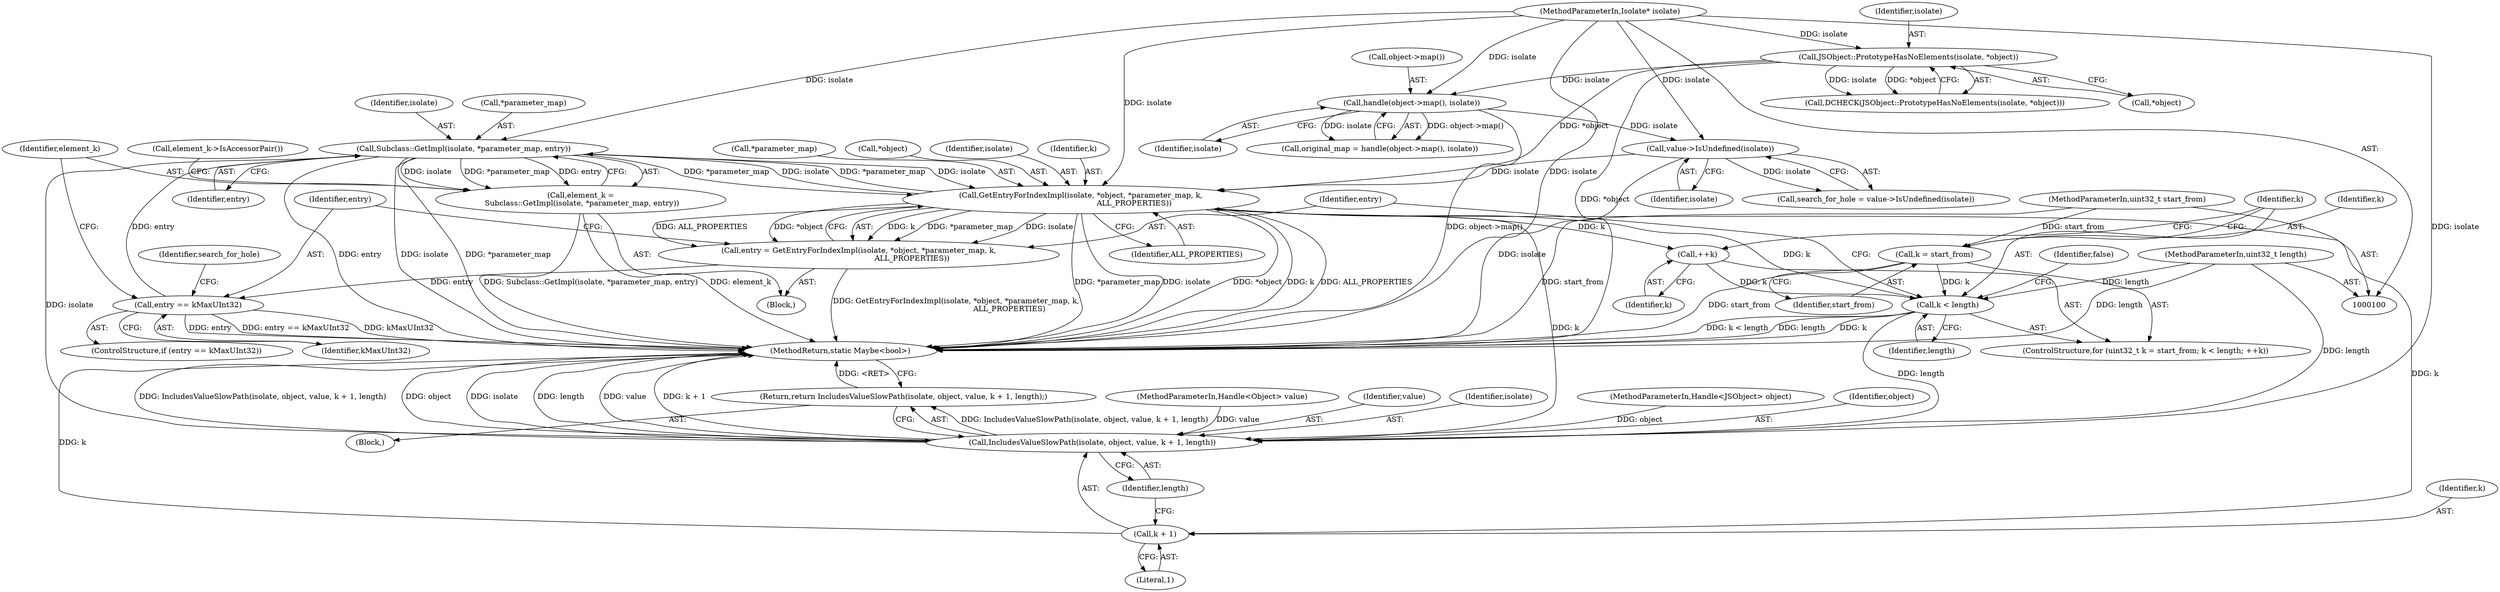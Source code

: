 digraph "1_Android_a24543157ae2cdd25da43e20f4e48a07481e6ceb_2@pointer" {
"1000160" [label="(Call,Subclass::GetImpl(isolate, *parameter_map, entry))"];
"1000138" [label="(Call,GetEntryForIndexImpl(isolate, *object, *parameter_map, k,\n                                             ALL_PROPERTIES))"];
"1000160" [label="(Call,Subclass::GetImpl(isolate, *parameter_map, entry))"];
"1000101" [label="(MethodParameterIn,Isolate* isolate)"];
"1000147" [label="(Call,entry == kMaxUInt32)"];
"1000136" [label="(Call,entry = GetEntryForIndexImpl(isolate, *object, *parameter_map, k,\n                                             ALL_PROPERTIES))"];
"1000122" [label="(Call,value->IsUndefined(isolate))"];
"1000115" [label="(Call,handle(object->map(), isolate))"];
"1000108" [label="(Call,JSObject::PrototypeHasNoElements(isolate, *object))"];
"1000129" [label="(Call,k < length)"];
"1000126" [label="(Call,k = start_from)"];
"1000104" [label="(MethodParameterIn,uint32_t start_from)"];
"1000132" [label="(Call,++k)"];
"1000105" [label="(MethodParameterIn,uint32_t length)"];
"1000188" [label="(Call,IncludesValueSlowPath(isolate, object, value, k + 1, length))"];
"1000187" [label="(Return,return IncludesValueSlowPath(isolate, object, value, k + 1, length);)"];
"1000158" [label="(Call,element_k =\n Subclass::GetImpl(isolate, *parameter_map, entry))"];
"1000192" [label="(Call,k + 1)"];
"1000160" [label="(Call,Subclass::GetImpl(isolate, *parameter_map, entry))"];
"1000166" [label="(Call,element_k->IsAccessorPair())"];
"1000138" [label="(Call,GetEntryForIndexImpl(isolate, *object, *parameter_map, k,\n                                             ALL_PROPERTIES))"];
"1000104" [label="(MethodParameterIn,uint32_t start_from)"];
"1000129" [label="(Call,k < length)"];
"1000128" [label="(Identifier,start_from)"];
"1000103" [label="(MethodParameterIn,Handle<Object> value)"];
"1000158" [label="(Call,element_k =\n Subclass::GetImpl(isolate, *parameter_map, entry))"];
"1000146" [label="(ControlStructure,if (entry == kMaxUInt32))"];
"1000116" [label="(Call,object->map())"];
"1000191" [label="(Identifier,value)"];
"1000187" [label="(Return,return IncludesValueSlowPath(isolate, object, value, k + 1, length);)"];
"1000161" [label="(Identifier,isolate)"];
"1000115" [label="(Call,handle(object->map(), isolate))"];
"1000142" [label="(Call,*parameter_map)"];
"1000127" [label="(Identifier,k)"];
"1000132" [label="(Call,++k)"];
"1000162" [label="(Call,*parameter_map)"];
"1000122" [label="(Call,value->IsUndefined(isolate))"];
"1000130" [label="(Identifier,k)"];
"1000108" [label="(Call,JSObject::PrototypeHasNoElements(isolate, *object))"];
"1000194" [label="(Literal,1)"];
"1000189" [label="(Identifier,isolate)"];
"1000148" [label="(Identifier,entry)"];
"1000136" [label="(Call,entry = GetEntryForIndexImpl(isolate, *object, *parameter_map, k,\n                                             ALL_PROPERTIES))"];
"1000192" [label="(Call,k + 1)"];
"1000107" [label="(Call,DCHECK(JSObject::PrototypeHasNoElements(isolate, *object)))"];
"1000109" [label="(Identifier,isolate)"];
"1000140" [label="(Call,*object)"];
"1000188" [label="(Call,IncludesValueSlowPath(isolate, object, value, k + 1, length))"];
"1000134" [label="(Block,)"];
"1000159" [label="(Identifier,element_k)"];
"1000131" [label="(Identifier,length)"];
"1000149" [label="(Identifier,kMaxUInt32)"];
"1000133" [label="(Identifier,k)"];
"1000110" [label="(Call,*object)"];
"1000102" [label="(MethodParameterIn,Handle<JSObject> object)"];
"1000164" [label="(Identifier,entry)"];
"1000190" [label="(Identifier,object)"];
"1000195" [label="(Identifier,length)"];
"1000113" [label="(Call,original_map = handle(object->map(), isolate))"];
"1000186" [label="(Block,)"];
"1000208" [label="(MethodReturn,static Maybe<bool>)"];
"1000147" [label="(Call,entry == kMaxUInt32)"];
"1000145" [label="(Identifier,ALL_PROPERTIES)"];
"1000126" [label="(Call,k = start_from)"];
"1000101" [label="(MethodParameterIn,Isolate* isolate)"];
"1000105" [label="(MethodParameterIn,uint32_t length)"];
"1000193" [label="(Identifier,k)"];
"1000152" [label="(Identifier,search_for_hole)"];
"1000139" [label="(Identifier,isolate)"];
"1000120" [label="(Call,search_for_hole = value->IsUndefined(isolate))"];
"1000207" [label="(Identifier,false)"];
"1000144" [label="(Identifier,k)"];
"1000137" [label="(Identifier,entry)"];
"1000123" [label="(Identifier,isolate)"];
"1000124" [label="(ControlStructure,for (uint32_t k = start_from; k < length; ++k))"];
"1000117" [label="(Identifier,isolate)"];
"1000160" -> "1000158"  [label="AST: "];
"1000160" -> "1000164"  [label="CFG: "];
"1000161" -> "1000160"  [label="AST: "];
"1000162" -> "1000160"  [label="AST: "];
"1000164" -> "1000160"  [label="AST: "];
"1000158" -> "1000160"  [label="CFG: "];
"1000160" -> "1000208"  [label="DDG: *parameter_map"];
"1000160" -> "1000208"  [label="DDG: entry"];
"1000160" -> "1000208"  [label="DDG: isolate"];
"1000160" -> "1000138"  [label="DDG: isolate"];
"1000160" -> "1000138"  [label="DDG: *parameter_map"];
"1000160" -> "1000158"  [label="DDG: isolate"];
"1000160" -> "1000158"  [label="DDG: *parameter_map"];
"1000160" -> "1000158"  [label="DDG: entry"];
"1000138" -> "1000160"  [label="DDG: isolate"];
"1000138" -> "1000160"  [label="DDG: *parameter_map"];
"1000101" -> "1000160"  [label="DDG: isolate"];
"1000147" -> "1000160"  [label="DDG: entry"];
"1000160" -> "1000188"  [label="DDG: isolate"];
"1000138" -> "1000136"  [label="AST: "];
"1000138" -> "1000145"  [label="CFG: "];
"1000139" -> "1000138"  [label="AST: "];
"1000140" -> "1000138"  [label="AST: "];
"1000142" -> "1000138"  [label="AST: "];
"1000144" -> "1000138"  [label="AST: "];
"1000145" -> "1000138"  [label="AST: "];
"1000136" -> "1000138"  [label="CFG: "];
"1000138" -> "1000208"  [label="DDG: *parameter_map"];
"1000138" -> "1000208"  [label="DDG: isolate"];
"1000138" -> "1000208"  [label="DDG: *object"];
"1000138" -> "1000208"  [label="DDG: k"];
"1000138" -> "1000208"  [label="DDG: ALL_PROPERTIES"];
"1000138" -> "1000132"  [label="DDG: k"];
"1000138" -> "1000136"  [label="DDG: k"];
"1000138" -> "1000136"  [label="DDG: *parameter_map"];
"1000138" -> "1000136"  [label="DDG: isolate"];
"1000138" -> "1000136"  [label="DDG: ALL_PROPERTIES"];
"1000138" -> "1000136"  [label="DDG: *object"];
"1000122" -> "1000138"  [label="DDG: isolate"];
"1000101" -> "1000138"  [label="DDG: isolate"];
"1000108" -> "1000138"  [label="DDG: *object"];
"1000129" -> "1000138"  [label="DDG: k"];
"1000138" -> "1000188"  [label="DDG: k"];
"1000138" -> "1000192"  [label="DDG: k"];
"1000101" -> "1000100"  [label="AST: "];
"1000101" -> "1000208"  [label="DDG: isolate"];
"1000101" -> "1000108"  [label="DDG: isolate"];
"1000101" -> "1000115"  [label="DDG: isolate"];
"1000101" -> "1000122"  [label="DDG: isolate"];
"1000101" -> "1000188"  [label="DDG: isolate"];
"1000147" -> "1000146"  [label="AST: "];
"1000147" -> "1000149"  [label="CFG: "];
"1000148" -> "1000147"  [label="AST: "];
"1000149" -> "1000147"  [label="AST: "];
"1000152" -> "1000147"  [label="CFG: "];
"1000159" -> "1000147"  [label="CFG: "];
"1000147" -> "1000208"  [label="DDG: kMaxUInt32"];
"1000147" -> "1000208"  [label="DDG: entry"];
"1000147" -> "1000208"  [label="DDG: entry == kMaxUInt32"];
"1000136" -> "1000147"  [label="DDG: entry"];
"1000136" -> "1000134"  [label="AST: "];
"1000137" -> "1000136"  [label="AST: "];
"1000148" -> "1000136"  [label="CFG: "];
"1000136" -> "1000208"  [label="DDG: GetEntryForIndexImpl(isolate, *object, *parameter_map, k,\n                                             ALL_PROPERTIES)"];
"1000122" -> "1000120"  [label="AST: "];
"1000122" -> "1000123"  [label="CFG: "];
"1000123" -> "1000122"  [label="AST: "];
"1000120" -> "1000122"  [label="CFG: "];
"1000122" -> "1000208"  [label="DDG: isolate"];
"1000122" -> "1000120"  [label="DDG: isolate"];
"1000115" -> "1000122"  [label="DDG: isolate"];
"1000115" -> "1000113"  [label="AST: "];
"1000115" -> "1000117"  [label="CFG: "];
"1000116" -> "1000115"  [label="AST: "];
"1000117" -> "1000115"  [label="AST: "];
"1000113" -> "1000115"  [label="CFG: "];
"1000115" -> "1000208"  [label="DDG: object->map()"];
"1000115" -> "1000113"  [label="DDG: object->map()"];
"1000115" -> "1000113"  [label="DDG: isolate"];
"1000108" -> "1000115"  [label="DDG: isolate"];
"1000108" -> "1000107"  [label="AST: "];
"1000108" -> "1000110"  [label="CFG: "];
"1000109" -> "1000108"  [label="AST: "];
"1000110" -> "1000108"  [label="AST: "];
"1000107" -> "1000108"  [label="CFG: "];
"1000108" -> "1000208"  [label="DDG: *object"];
"1000108" -> "1000107"  [label="DDG: isolate"];
"1000108" -> "1000107"  [label="DDG: *object"];
"1000129" -> "1000124"  [label="AST: "];
"1000129" -> "1000131"  [label="CFG: "];
"1000130" -> "1000129"  [label="AST: "];
"1000131" -> "1000129"  [label="AST: "];
"1000137" -> "1000129"  [label="CFG: "];
"1000207" -> "1000129"  [label="CFG: "];
"1000129" -> "1000208"  [label="DDG: k"];
"1000129" -> "1000208"  [label="DDG: k < length"];
"1000129" -> "1000208"  [label="DDG: length"];
"1000126" -> "1000129"  [label="DDG: k"];
"1000132" -> "1000129"  [label="DDG: k"];
"1000105" -> "1000129"  [label="DDG: length"];
"1000129" -> "1000188"  [label="DDG: length"];
"1000126" -> "1000124"  [label="AST: "];
"1000126" -> "1000128"  [label="CFG: "];
"1000127" -> "1000126"  [label="AST: "];
"1000128" -> "1000126"  [label="AST: "];
"1000130" -> "1000126"  [label="CFG: "];
"1000126" -> "1000208"  [label="DDG: start_from"];
"1000104" -> "1000126"  [label="DDG: start_from"];
"1000104" -> "1000100"  [label="AST: "];
"1000104" -> "1000208"  [label="DDG: start_from"];
"1000132" -> "1000124"  [label="AST: "];
"1000132" -> "1000133"  [label="CFG: "];
"1000133" -> "1000132"  [label="AST: "];
"1000130" -> "1000132"  [label="CFG: "];
"1000105" -> "1000100"  [label="AST: "];
"1000105" -> "1000208"  [label="DDG: length"];
"1000105" -> "1000188"  [label="DDG: length"];
"1000188" -> "1000187"  [label="AST: "];
"1000188" -> "1000195"  [label="CFG: "];
"1000189" -> "1000188"  [label="AST: "];
"1000190" -> "1000188"  [label="AST: "];
"1000191" -> "1000188"  [label="AST: "];
"1000192" -> "1000188"  [label="AST: "];
"1000195" -> "1000188"  [label="AST: "];
"1000187" -> "1000188"  [label="CFG: "];
"1000188" -> "1000208"  [label="DDG: IncludesValueSlowPath(isolate, object, value, k + 1, length)"];
"1000188" -> "1000208"  [label="DDG: object"];
"1000188" -> "1000208"  [label="DDG: isolate"];
"1000188" -> "1000208"  [label="DDG: length"];
"1000188" -> "1000208"  [label="DDG: value"];
"1000188" -> "1000208"  [label="DDG: k + 1"];
"1000188" -> "1000187"  [label="DDG: IncludesValueSlowPath(isolate, object, value, k + 1, length)"];
"1000102" -> "1000188"  [label="DDG: object"];
"1000103" -> "1000188"  [label="DDG: value"];
"1000187" -> "1000186"  [label="AST: "];
"1000208" -> "1000187"  [label="CFG: "];
"1000187" -> "1000208"  [label="DDG: <RET>"];
"1000158" -> "1000134"  [label="AST: "];
"1000159" -> "1000158"  [label="AST: "];
"1000166" -> "1000158"  [label="CFG: "];
"1000158" -> "1000208"  [label="DDG: element_k"];
"1000158" -> "1000208"  [label="DDG: Subclass::GetImpl(isolate, *parameter_map, entry)"];
"1000192" -> "1000194"  [label="CFG: "];
"1000193" -> "1000192"  [label="AST: "];
"1000194" -> "1000192"  [label="AST: "];
"1000195" -> "1000192"  [label="CFG: "];
"1000192" -> "1000208"  [label="DDG: k"];
}
